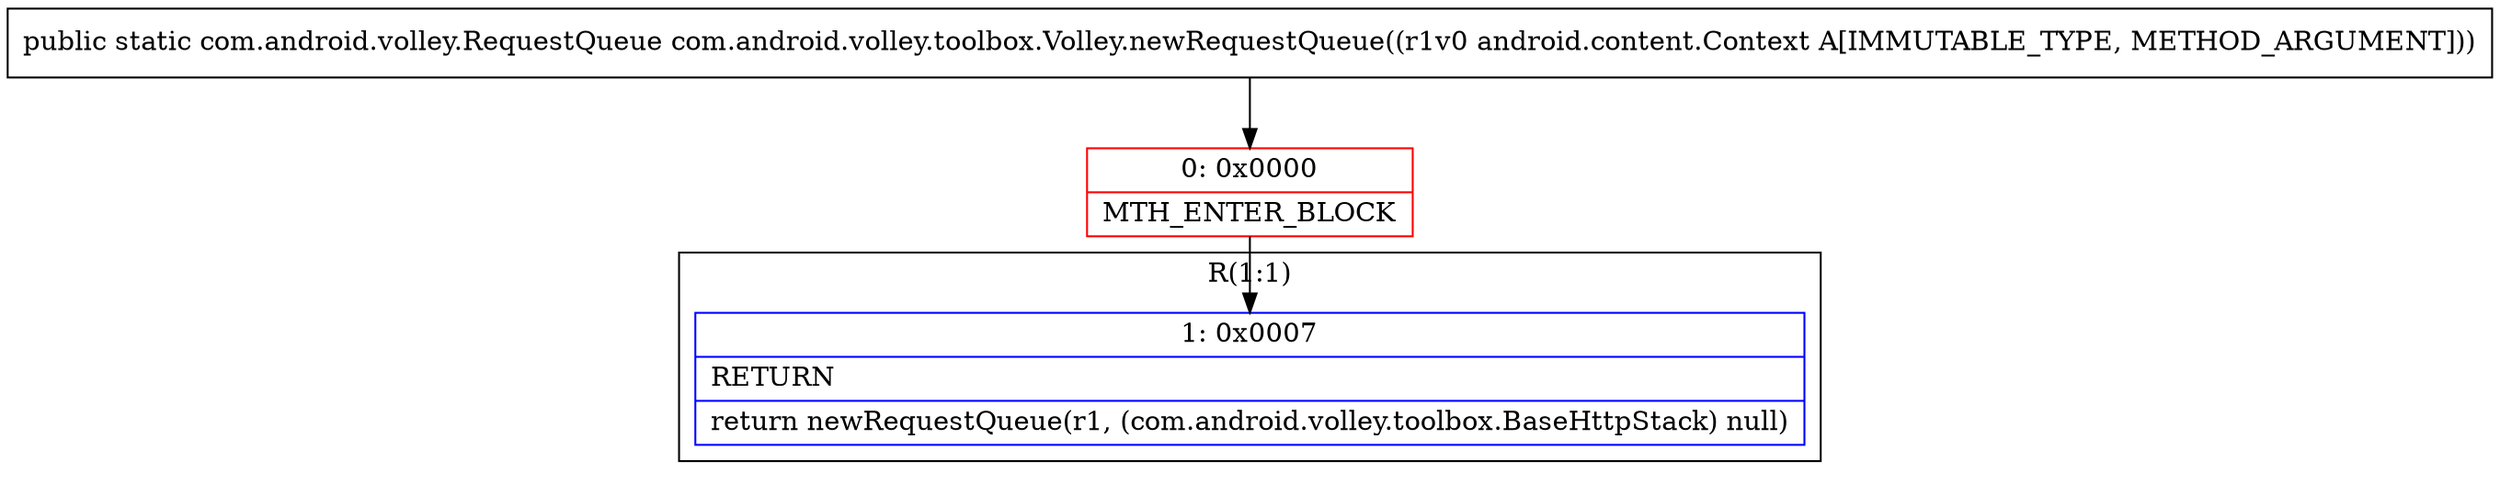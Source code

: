digraph "CFG forcom.android.volley.toolbox.Volley.newRequestQueue(Landroid\/content\/Context;)Lcom\/android\/volley\/RequestQueue;" {
subgraph cluster_Region_872057986 {
label = "R(1:1)";
node [shape=record,color=blue];
Node_1 [shape=record,label="{1\:\ 0x0007|RETURN\l|return newRequestQueue(r1, (com.android.volley.toolbox.BaseHttpStack) null)\l}"];
}
Node_0 [shape=record,color=red,label="{0\:\ 0x0000|MTH_ENTER_BLOCK\l}"];
MethodNode[shape=record,label="{public static com.android.volley.RequestQueue com.android.volley.toolbox.Volley.newRequestQueue((r1v0 android.content.Context A[IMMUTABLE_TYPE, METHOD_ARGUMENT])) }"];
MethodNode -> Node_0;
Node_0 -> Node_1;
}

